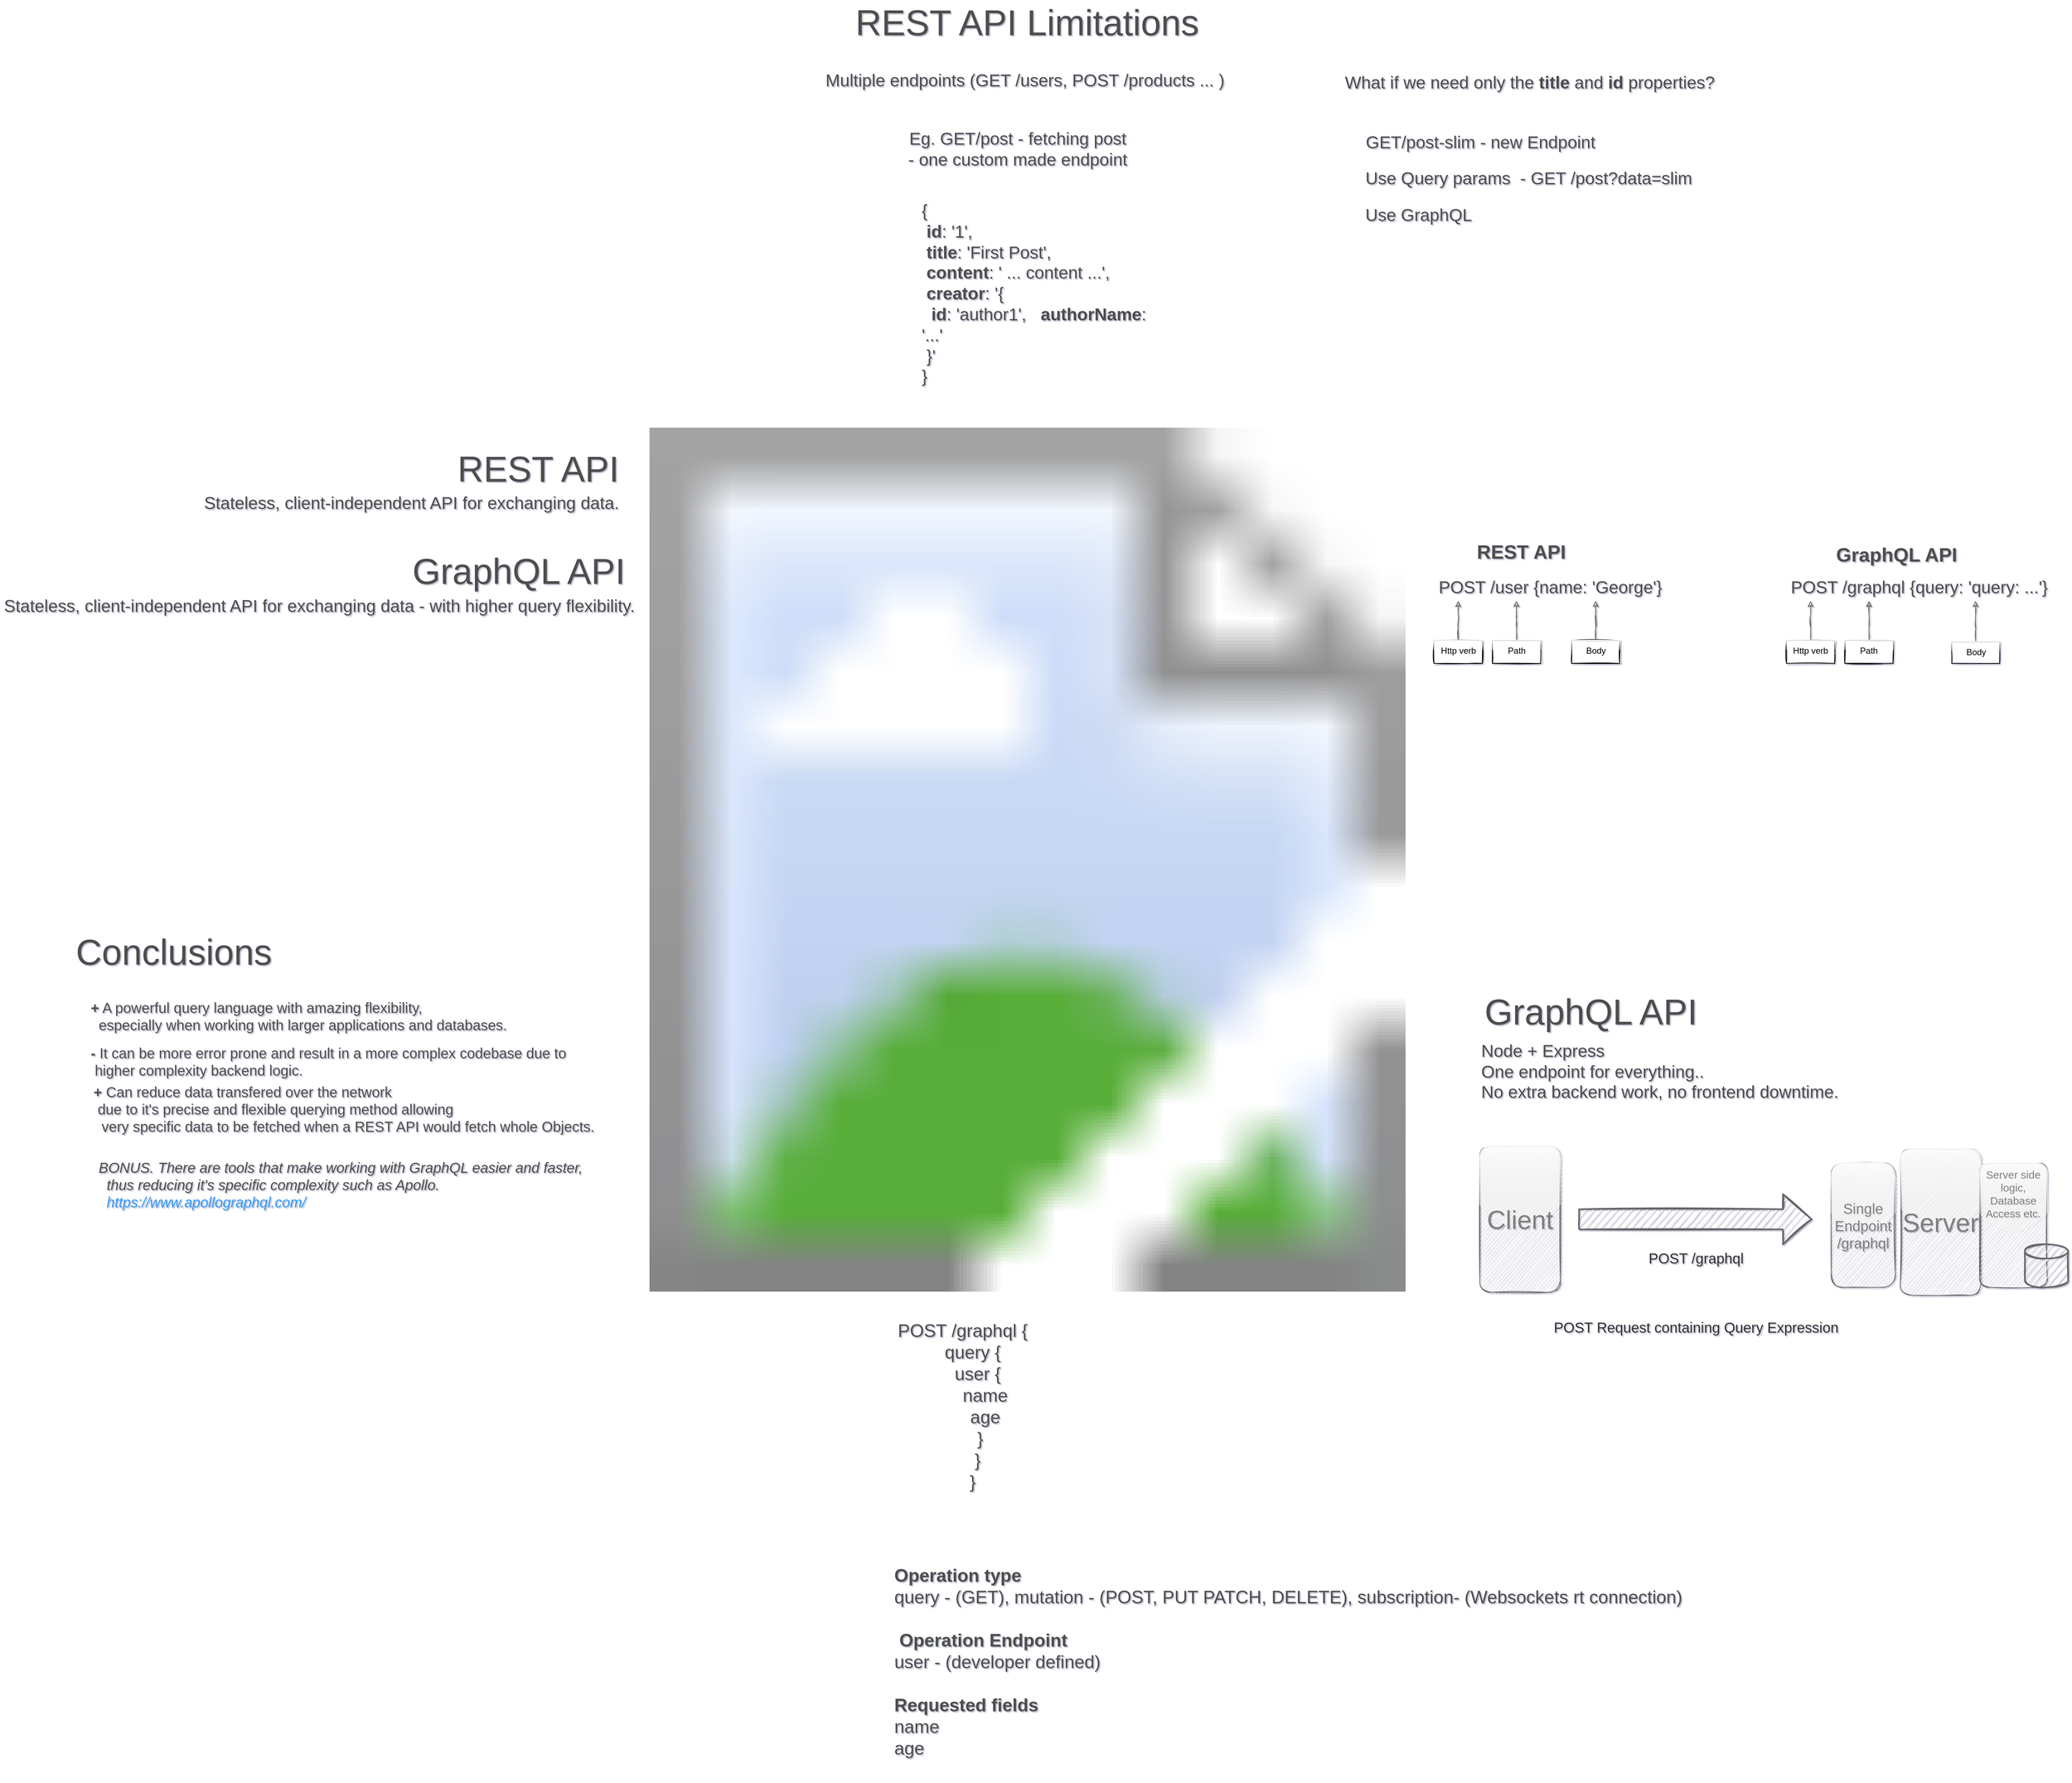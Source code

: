 <mxfile version="14.9.2" type="github">
  <diagram id="JKbqIdM3FO0Cpz3SnD94" name="Page-1">
    <mxGraphModel dx="5940" dy="3373" grid="0" gridSize="10" guides="1" tooltips="1" connect="1" arrows="1" fold="1" page="0" pageScale="1" pageWidth="1654" pageHeight="1169" background="none" backgroundImage="{&quot;src&quot;:&quot;https://upload.wikimedia.org/wikipedia/commons/thumb/1/17/GraphQL_Logo.svg/1200px-GraphQL_Logo.svg.png&quot;,&quot;width&quot;:&quot;1200&quot;,&quot;height&quot;:&quot;1200&quot;}" math="0" shadow="1">
      <root>
        <mxCell id="0" />
        <mxCell id="1" parent="0" />
        <mxCell id="drN-csKsrVhMP1aqmD64-1" value="&lt;font style=&quot;font-size: 50px&quot;&gt;GraphQL API&lt;/font&gt;" style="text;html=1;resizable=0;autosize=1;align=center;verticalAlign=middle;points=[];fillColor=none;strokeColor=none;rounded=0;sketch=1;fontColor=#4D4D4D;" vertex="1" parent="1">
          <mxGeometry x="-260" y="183" width="306" height="31" as="geometry" />
        </mxCell>
        <mxCell id="drN-csKsrVhMP1aqmD64-3" value="&lt;font style=&quot;font-size: 24px&quot;&gt;Stateless, client-independent API for exchanging data - with higher query flexibility.&lt;/font&gt;" style="text;html=1;resizable=0;autosize=1;align=center;verticalAlign=middle;points=[];fillColor=none;strokeColor=none;rounded=0;sketch=1;fontColor=#4D4D4D;" vertex="1" parent="1">
          <mxGeometry x="-827" y="237" width="886" height="22" as="geometry" />
        </mxCell>
        <mxCell id="drN-csKsrVhMP1aqmD64-4" value="&lt;font style=&quot;font-size: 50px&quot;&gt;REST API&lt;/font&gt;" style="text;html=1;resizable=0;autosize=1;align=center;verticalAlign=middle;points=[];fillColor=none;strokeColor=none;rounded=0;sketch=1;fontColor=#4D4D4D;" vertex="1" parent="1">
          <mxGeometry x="-197" y="41" width="234" height="31" as="geometry" />
        </mxCell>
        <mxCell id="drN-csKsrVhMP1aqmD64-5" value="&lt;font style=&quot;font-size: 24px&quot;&gt;Stateless, client-independent API for exchanging data.&lt;/font&gt;" style="text;html=1;resizable=0;autosize=1;align=center;verticalAlign=middle;points=[];fillColor=none;strokeColor=none;rounded=0;sketch=1;fontColor=#4D4D4D;" vertex="1" parent="1">
          <mxGeometry x="-549" y="94" width="586" height="22" as="geometry" />
        </mxCell>
        <mxCell id="drN-csKsrVhMP1aqmD64-6" value="&lt;font style=&quot;font-size: 50px&quot;&gt;REST API Limitations&lt;/font&gt;" style="text;html=1;resizable=0;autosize=1;align=center;verticalAlign=middle;points=[];fillColor=none;strokeColor=none;rounded=0;sketch=1;fontColor=#4D4D4D;" vertex="1" parent="1">
          <mxGeometry x="355" y="-579" width="487" height="31" as="geometry" />
        </mxCell>
        <mxCell id="drN-csKsrVhMP1aqmD64-7" value="&lt;font style=&quot;font-size: 24px&quot;&gt;Eg. GET/post - fetching post&lt;br&gt;- one custom made endpoint&lt;br&gt;&lt;/font&gt;" style="text;html=1;resizable=0;autosize=1;align=center;verticalAlign=middle;points=[];fillColor=none;strokeColor=none;rounded=0;sketch=1;fontColor=#4D4D4D;" vertex="1" parent="1">
          <mxGeometry x="429" y="-407" width="314" height="40" as="geometry" />
        </mxCell>
        <mxCell id="drN-csKsrVhMP1aqmD64-8" value="&lt;font style=&quot;font-size: 24px&quot;&gt;{&lt;br&gt;&lt;span style=&quot;white-space: pre&quot;&gt;	&lt;/span&gt;&lt;b&gt;id&lt;/b&gt;: &#39;1&#39;,&lt;br&gt;&lt;span style=&quot;white-space: pre&quot;&gt;	&lt;/span&gt;&lt;b&gt;title&lt;/b&gt;: &#39;First Post&#39;,&lt;br&gt;&lt;span style=&quot;white-space: pre&quot;&gt;	&lt;/span&gt;&lt;b&gt;content&lt;/b&gt;: &#39; ... content ...&#39;,&lt;br&gt;&lt;span style=&quot;white-space: pre&quot;&gt;	&lt;/span&gt;&lt;b&gt;creator&lt;/b&gt;: &#39;{&lt;br&gt;&lt;span style=&quot;white-space: pre&quot;&gt;	&lt;/span&gt;&lt;span style=&quot;white-space: pre&quot;&gt;	&lt;/span&gt;&lt;b&gt;id&lt;/b&gt;: &#39;author1&#39;, &lt;span style=&quot;white-space: pre&quot;&gt;	&lt;/span&gt;&lt;span style=&quot;white-space: pre&quot;&gt;	&lt;/span&gt;&lt;b&gt;authorName&lt;/b&gt;: &#39;...&#39;&lt;br&gt;&lt;span style=&quot;white-space: pre&quot;&gt;	&lt;/span&gt;}&#39;&lt;br&gt;}&lt;/font&gt;" style="text;html=1;strokeColor=none;fillColor=none;align=left;verticalAlign=middle;whiteSpace=wrap;rounded=0;sketch=1;fontColor=#4D4D4D;" vertex="1" parent="1">
          <mxGeometry x="451" y="-196" width="335.5" height="20" as="geometry" />
        </mxCell>
        <mxCell id="drN-csKsrVhMP1aqmD64-9" value="&lt;font style=&quot;font-size: 24px&quot;&gt;GET/post-slim - new Endpoint&amp;nbsp;&lt;/font&gt;" style="text;html=1;resizable=0;autosize=1;align=center;verticalAlign=middle;points=[];fillColor=none;strokeColor=none;rounded=0;sketch=1;fontColor=#4D4D4D;" vertex="1" parent="1">
          <mxGeometry x="1064" y="-407" width="335" height="22" as="geometry" />
        </mxCell>
        <mxCell id="drN-csKsrVhMP1aqmD64-10" value="&lt;font style=&quot;font-size: 24px&quot;&gt;What if we need only the&amp;nbsp;&lt;b&gt;title &lt;/b&gt;and &lt;b&gt;id &lt;/b&gt;properties?&lt;/font&gt;" style="text;html=1;resizable=0;autosize=1;align=center;verticalAlign=middle;points=[];fillColor=none;strokeColor=none;rounded=0;sketch=1;fontColor=#4D4D4D;" vertex="1" parent="1">
          <mxGeometry x="1035" y="-490" width="524" height="22" as="geometry" />
        </mxCell>
        <mxCell id="drN-csKsrVhMP1aqmD64-11" value="&lt;font style=&quot;font-size: 24px&quot;&gt;Use Query params&amp;nbsp; - GET /post?data=slim&amp;nbsp;&lt;/font&gt;" style="text;html=1;resizable=0;autosize=1;align=center;verticalAlign=middle;points=[];fillColor=none;strokeColor=none;rounded=0;sketch=1;fontColor=#4D4D4D;" vertex="1" parent="1">
          <mxGeometry x="1064" y="-357" width="470" height="22" as="geometry" />
        </mxCell>
        <mxCell id="drN-csKsrVhMP1aqmD64-12" value="&lt;font style=&quot;font-size: 24px&quot;&gt;Use GraphQL&amp;nbsp;&lt;/font&gt;" style="text;html=1;resizable=0;autosize=1;align=center;verticalAlign=middle;points=[];fillColor=none;strokeColor=none;rounded=0;sketch=1;fontColor=#4D4D4D;" vertex="1" parent="1">
          <mxGeometry x="1064" y="-306" width="164" height="22" as="geometry" />
        </mxCell>
        <mxCell id="drN-csKsrVhMP1aqmD64-14" value="&lt;font style=&quot;font-size: 24px&quot;&gt;&lt;br&gt;Node + Express&lt;br&gt;One endpoint for everything..&lt;br&gt;No extra backend work, no frontend downtime.&lt;/font&gt;" style="text;html=1;resizable=0;autosize=1;align=left;verticalAlign=middle;points=[];fillColor=none;strokeColor=none;rounded=0;sketch=1;fontColor=#4D4D4D;" vertex="1" parent="1">
          <mxGeometry x="1228" y="842" width="506" height="76" as="geometry" />
        </mxCell>
        <mxCell id="drN-csKsrVhMP1aqmD64-15" value="&lt;font style=&quot;font-size: 50px&quot;&gt;GraphQL API&lt;/font&gt;" style="text;html=1;resizable=0;autosize=1;align=center;verticalAlign=middle;points=[];fillColor=none;strokeColor=none;rounded=0;sketch=1;fontColor=#4D4D4D;" vertex="1" parent="1">
          <mxGeometry x="1229" y="795" width="306" height="31" as="geometry" />
        </mxCell>
        <mxCell id="drN-csKsrVhMP1aqmD64-17" value="&lt;font style=&quot;font-size: 36px&quot; color=&quot;#808080&quot;&gt;Client&lt;/font&gt;" style="rounded=1;whiteSpace=wrap;html=1;sketch=1;fontColor=#333333;strokeColor=#666666;fillColor=#f5f5f5;glass=1;" vertex="1" parent="1">
          <mxGeometry x="1228" y="998" width="112" height="203" as="geometry" />
        </mxCell>
        <mxCell id="drN-csKsrVhMP1aqmD64-18" value="&lt;font style=&quot;font-size: 20px&quot; color=&quot;#808080&quot;&gt;Single Endpoint&lt;br&gt;/graphql&lt;br&gt;&lt;/font&gt;" style="rounded=1;whiteSpace=wrap;html=1;sketch=1;fontColor=#333333;strokeColor=#666666;fillColor=#f5f5f5;glass=1;arcSize=23;verticalAlign=middle;" vertex="1" parent="1">
          <mxGeometry x="1716" y="1021" width="89" height="173" as="geometry" />
        </mxCell>
        <mxCell id="drN-csKsrVhMP1aqmD64-19" value="&lt;font style=&quot;font-size: 36px&quot; color=&quot;#808080&quot;&gt;Server&lt;/font&gt;" style="rounded=1;whiteSpace=wrap;html=1;sketch=1;fontColor=#333333;strokeColor=#666666;fillColor=#f5f5f5;glass=1;" vertex="1" parent="1">
          <mxGeometry x="1812" y="1002" width="112" height="203" as="geometry" />
        </mxCell>
        <mxCell id="drN-csKsrVhMP1aqmD64-20" value="&lt;font style=&quot;font-size: 15px&quot; color=&quot;#808080&quot;&gt;Server side logic, Database Access etc.&lt;/font&gt;" style="rounded=1;whiteSpace=wrap;html=1;sketch=1;fontColor=#333333;strokeColor=#666666;fillColor=#f5f5f5;glass=1;verticalAlign=top;" vertex="1" parent="1">
          <mxGeometry x="1922" y="1022" width="94" height="172" as="geometry" />
        </mxCell>
        <mxCell id="drN-csKsrVhMP1aqmD64-22" value="" style="strokeWidth=2;html=1;shape=mxgraph.flowchart.database;whiteSpace=wrap;rounded=1;glass=1;sketch=1;fontColor=#333333;fillColor=#f5f5f5;verticalAlign=middle;strokeColor=#666666;" vertex="1" parent="1">
          <mxGeometry x="1985" y="1134" width="60" height="60" as="geometry" />
        </mxCell>
        <mxCell id="drN-csKsrVhMP1aqmD64-27" value="&lt;font style=&quot;font-size: 20px&quot;&gt;POST /graphql&lt;br&gt;&lt;br&gt;&lt;br&gt;&lt;br&gt;POST Request containing Query Expression&lt;br&gt;&lt;/font&gt;" style="verticalLabelPosition=bottom;verticalAlign=top;html=1;strokeWidth=2;shape=mxgraph.arrows2.arrow;dy=0.6;dx=40;notch=0;rounded=1;glass=1;sketch=1;fillColor=#f5f5f5;strokeColor=#666666;fontColor=#333333;" vertex="1" parent="1">
          <mxGeometry x="1366" y="1064.5" width="323" height="70" as="geometry" />
        </mxCell>
        <mxCell id="drN-csKsrVhMP1aqmD64-30" value="&lt;span style=&quot;font-size: 25px&quot;&gt;POST /graphql {&lt;br&gt;&lt;span style=&quot;white-space: pre&quot;&gt;	&lt;span style=&quot;white-space: pre&quot;&gt;	&lt;/span&gt;&lt;span style=&quot;white-space: pre&quot;&gt;	&lt;/span&gt;&lt;span style=&quot;white-space: pre&quot;&gt;	&lt;/span&gt;&lt;/span&gt;query {&lt;br&gt;&lt;span style=&quot;white-space: pre&quot;&gt;	&lt;/span&gt;&lt;span style=&quot;white-space: pre&quot;&gt;	&lt;/span&gt;&lt;span style=&quot;white-space: pre&quot;&gt;	&lt;span style=&quot;white-space: pre&quot;&gt;	&lt;/span&gt;&lt;span style=&quot;white-space: pre&quot;&gt;	&lt;/span&gt;&lt;span style=&quot;white-space: pre&quot;&gt;	&lt;/span&gt;&lt;/span&gt;user {&lt;br&gt;&lt;span style=&quot;white-space: pre&quot;&gt;	&lt;/span&gt;&lt;span style=&quot;white-space: pre&quot;&gt;	&lt;/span&gt;&lt;span style=&quot;white-space: pre&quot;&gt;	&lt;/span&gt;&lt;span style=&quot;white-space: pre&quot;&gt;	&lt;/span&gt;&lt;span style=&quot;white-space: pre&quot;&gt;	&lt;span style=&quot;white-space: pre&quot;&gt;	&lt;/span&gt;&lt;span style=&quot;white-space: pre&quot;&gt;	&lt;/span&gt;&lt;span style=&quot;white-space: pre&quot;&gt;	&lt;span style=&quot;white-space: pre&quot;&gt;	&lt;/span&gt;&lt;/span&gt;&lt;/span&gt;name&lt;br&gt;&lt;span style=&quot;white-space: pre&quot;&gt;	&lt;/span&gt;&lt;span style=&quot;white-space: pre&quot;&gt;	&lt;/span&gt;&lt;span style=&quot;white-space: pre&quot;&gt;	&lt;/span&gt;&lt;span style=&quot;white-space: pre&quot;&gt;	&lt;/span&gt;&lt;span style=&quot;white-space: pre&quot;&gt;	&lt;span style=&quot;white-space: pre&quot;&gt;	&lt;/span&gt;&lt;span style=&quot;white-space: pre&quot;&gt;	&lt;/span&gt;&lt;span style=&quot;white-space: pre&quot;&gt;	&lt;span style=&quot;white-space: pre&quot;&gt;	&lt;/span&gt;&lt;/span&gt;&lt;/span&gt;age&lt;br&gt;&lt;span style=&quot;white-space: pre&quot;&gt;	&lt;/span&gt;&lt;span style=&quot;white-space: pre&quot;&gt;	&lt;/span&gt;&lt;span style=&quot;white-space: pre&quot;&gt;	&lt;/span&gt;&lt;span style=&quot;white-space: pre&quot;&gt;	&lt;/span&gt;&lt;span style=&quot;white-space: pre&quot;&gt;	&lt;/span&gt;&lt;span style=&quot;white-space: pre&quot;&gt;	&lt;/span&gt;&lt;span style=&quot;white-space: pre&quot;&gt;	&lt;/span&gt;}&lt;br&gt;&lt;span style=&quot;white-space: pre&quot;&gt;	&lt;/span&gt;&lt;span style=&quot;white-space: pre&quot;&gt;	&lt;/span&gt;&lt;span style=&quot;white-space: pre&quot;&gt;	&lt;/span&gt;&lt;span style=&quot;white-space: pre&quot;&gt;	&lt;/span&gt;&lt;span style=&quot;white-space: pre&quot;&gt;	&lt;/span&gt;&lt;span style=&quot;white-space: pre&quot;&gt;	&lt;/span&gt;}&lt;br&gt;&lt;span style=&quot;white-space: pre&quot;&gt;	&lt;/span&gt;&lt;span style=&quot;white-space: pre&quot;&gt;	&lt;/span&gt;&lt;span style=&quot;white-space: pre&quot;&gt;	&lt;/span&gt;&lt;span style=&quot;white-space: pre&quot;&gt;	&lt;/span&gt;}&lt;br&gt;&lt;/span&gt;" style="text;html=1;strokeColor=none;fillColor=none;align=center;verticalAlign=middle;whiteSpace=wrap;rounded=0;glass=1;sketch=1;fontColor=#4D4D4D;" vertex="1" parent="1">
          <mxGeometry x="373" y="1348" width="274" height="20" as="geometry" />
        </mxCell>
        <mxCell id="drN-csKsrVhMP1aqmD64-31" value="&lt;div style=&quot;text-align: justify&quot;&gt;&lt;span style=&quot;font-size: 25px&quot;&gt;&lt;br&gt;&lt;/span&gt;&lt;/div&gt;&lt;span style=&quot;font-size: 25px&quot;&gt;&lt;div style=&quot;text-align: justify&quot;&gt;&lt;span&gt;&lt;br&gt;&lt;/span&gt;&lt;/div&gt;&lt;div style=&quot;text-align: justify&quot;&gt;&lt;span&gt;&lt;br&gt;&lt;/span&gt;&lt;/div&gt;&lt;div style=&quot;text-align: justify&quot;&gt;&lt;span&gt;&lt;b&gt;Operation type&lt;/b&gt;&lt;/span&gt;&lt;/div&gt;&lt;div style=&quot;text-align: justify&quot;&gt;&lt;span&gt;query - (GET), mutation - (POST, PUT PATCH, DELETE), subscription- (Websockets rt connection)&lt;/span&gt;&lt;br&gt;&lt;/div&gt;&lt;div style=&quot;text-align: justify&quot;&gt;&lt;span&gt;&lt;br&gt;&lt;/span&gt;&lt;/div&gt;&lt;div style=&quot;text-align: justify&quot;&gt;&amp;nbsp;&lt;b&gt;Operation Endpoint&lt;/b&gt;&lt;/div&gt;&lt;div style=&quot;text-align: justify&quot;&gt;&lt;span&gt;user - (developer defined)&amp;nbsp;&lt;/span&gt;&lt;br&gt;&lt;/div&gt;&lt;span&gt;&lt;div style=&quot;text-align: justify&quot;&gt;&lt;span&gt;&lt;br&gt;&lt;/span&gt;&lt;/div&gt;&lt;div style=&quot;text-align: justify&quot;&gt;&lt;span&gt;&lt;b&gt;Requested fields&lt;/b&gt;&lt;/span&gt;&lt;/div&gt;&lt;div style=&quot;text-align: justify&quot;&gt;&lt;span&gt;name&amp;nbsp;&lt;/span&gt;&lt;br&gt;&lt;/div&gt;&lt;/span&gt;&lt;span&gt;&lt;div style=&quot;text-align: justify&quot;&gt;&lt;span&gt;age&amp;nbsp;&lt;/span&gt;&lt;/div&gt;	&lt;/span&gt;&lt;/span&gt;&lt;div style=&quot;text-align: justify&quot;&gt;&lt;span style=&quot;font-size: 25px&quot;&gt;&lt;br&gt;&lt;/span&gt;&lt;/div&gt;" style="text;html=1;strokeColor=none;fillColor=none;align=left;verticalAlign=middle;whiteSpace=wrap;rounded=0;glass=1;sketch=1;fontColor=#4D4D4D;" vertex="1" parent="1">
          <mxGeometry x="413" y="1673" width="1152" height="20" as="geometry" />
        </mxCell>
        <mxCell id="drN-csKsrVhMP1aqmD64-32" value="&lt;font style=&quot;font-size: 24px&quot;&gt;Multiple endpoints (GET /users, POST /products ... )&lt;br&gt;&lt;/font&gt;" style="text;html=1;resizable=0;autosize=1;align=center;verticalAlign=middle;points=[];fillColor=none;strokeColor=none;rounded=0;sketch=1;fontColor=#4D4D4D;" vertex="1" parent="1">
          <mxGeometry x="314" y="-493" width="564" height="22" as="geometry" />
        </mxCell>
        <mxCell id="drN-csKsrVhMP1aqmD64-36" value="&lt;font style=&quot;font-size: 27px&quot;&gt;REST API&lt;/font&gt;" style="text;html=1;resizable=0;autosize=1;align=left;verticalAlign=middle;points=[];fillColor=none;strokeColor=none;rounded=0;sketch=1;fontColor=#4D4D4D;fontStyle=1" vertex="1" parent="1">
          <mxGeometry x="1221.5" y="161" width="134" height="23" as="geometry" />
        </mxCell>
        <mxCell id="drN-csKsrVhMP1aqmD64-37" value="&lt;font style=&quot;font-size: 27px&quot;&gt;GraphQL API&lt;/font&gt;" style="text;html=1;resizable=0;autosize=1;align=left;verticalAlign=middle;points=[];fillColor=none;strokeColor=none;rounded=0;sketch=1;fontColor=#4D4D4D;fontStyle=1" vertex="1" parent="1">
          <mxGeometry x="1721" y="165.5" width="178" height="23" as="geometry" />
        </mxCell>
        <mxCell id="drN-csKsrVhMP1aqmD64-38" value="&lt;span style=&quot;font-size: 24px&quot;&gt;POST /user {name: &#39;George&#39;}&lt;/span&gt;" style="text;html=1;resizable=0;autosize=1;align=left;verticalAlign=middle;points=[];fillColor=none;strokeColor=none;rounded=0;sketch=1;fontColor=#4D4D4D;" vertex="1" parent="1">
          <mxGeometry x="1168.5" y="210.5" width="320" height="22" as="geometry" />
        </mxCell>
        <mxCell id="drN-csKsrVhMP1aqmD64-41" style="edgeStyle=orthogonalEdgeStyle;curved=0;rounded=1;sketch=1;orthogonalLoop=1;jettySize=auto;html=1;fontColor=#4D4D4D;fillColor=#f5f5f5;strokeColor=#666666;" edge="1" parent="1" source="drN-csKsrVhMP1aqmD64-40">
          <mxGeometry relative="1" as="geometry">
            <mxPoint x="1198.0" y="240.5" as="targetPoint" />
          </mxGeometry>
        </mxCell>
        <mxCell id="drN-csKsrVhMP1aqmD64-40" value="Http verb" style="rounded=0;whiteSpace=wrap;html=1;glass=1;sketch=1;verticalAlign=top;" vertex="1" parent="1">
          <mxGeometry x="1164.5" y="295.5" width="67" height="32" as="geometry" />
        </mxCell>
        <mxCell id="drN-csKsrVhMP1aqmD64-42" style="edgeStyle=orthogonalEdgeStyle;curved=0;rounded=1;sketch=1;orthogonalLoop=1;jettySize=auto;html=1;fontColor=#4D4D4D;fillColor=#f5f5f5;strokeColor=#666666;" edge="1" parent="1" source="drN-csKsrVhMP1aqmD64-43">
          <mxGeometry relative="1" as="geometry">
            <mxPoint x="1279.0" y="240.5" as="targetPoint" />
          </mxGeometry>
        </mxCell>
        <mxCell id="drN-csKsrVhMP1aqmD64-43" value="Path" style="rounded=0;whiteSpace=wrap;html=1;glass=1;sketch=1;verticalAlign=top;" vertex="1" parent="1">
          <mxGeometry x="1245.5" y="295.5" width="67" height="32" as="geometry" />
        </mxCell>
        <mxCell id="drN-csKsrVhMP1aqmD64-44" style="edgeStyle=orthogonalEdgeStyle;curved=0;rounded=1;sketch=1;orthogonalLoop=1;jettySize=auto;html=1;fontColor=#4D4D4D;fillColor=#f5f5f5;strokeColor=#666666;" edge="1" parent="1" source="drN-csKsrVhMP1aqmD64-45">
          <mxGeometry relative="1" as="geometry">
            <mxPoint x="1389.0" y="240.5" as="targetPoint" />
          </mxGeometry>
        </mxCell>
        <mxCell id="drN-csKsrVhMP1aqmD64-45" value="Body" style="rounded=0;whiteSpace=wrap;html=1;glass=1;sketch=1;verticalAlign=top;" vertex="1" parent="1">
          <mxGeometry x="1355.5" y="295.5" width="67" height="32" as="geometry" />
        </mxCell>
        <mxCell id="drN-csKsrVhMP1aqmD64-46" value="&lt;span style=&quot;font-size: 24px&quot;&gt;POST /graphql {query: &#39;query: ...&#39;}&lt;/span&gt;" style="text;html=1;resizable=0;autosize=1;align=left;verticalAlign=middle;points=[];fillColor=none;strokeColor=none;rounded=0;sketch=1;fontColor=#4D4D4D;" vertex="1" parent="1">
          <mxGeometry x="1658" y="210.5" width="367" height="22" as="geometry" />
        </mxCell>
        <mxCell id="drN-csKsrVhMP1aqmD64-47" style="edgeStyle=orthogonalEdgeStyle;curved=0;rounded=1;sketch=1;orthogonalLoop=1;jettySize=auto;html=1;fontColor=#4D4D4D;fillColor=#f5f5f5;strokeColor=#666666;" edge="1" parent="1" source="drN-csKsrVhMP1aqmD64-48">
          <mxGeometry relative="1" as="geometry">
            <mxPoint x="1687.5" y="240.5" as="targetPoint" />
          </mxGeometry>
        </mxCell>
        <mxCell id="drN-csKsrVhMP1aqmD64-48" value="Http verb" style="rounded=0;whiteSpace=wrap;html=1;glass=1;sketch=1;verticalAlign=top;" vertex="1" parent="1">
          <mxGeometry x="1654" y="295.5" width="67" height="32" as="geometry" />
        </mxCell>
        <mxCell id="drN-csKsrVhMP1aqmD64-49" style="edgeStyle=orthogonalEdgeStyle;curved=0;rounded=1;sketch=1;orthogonalLoop=1;jettySize=auto;html=1;fontColor=#4D4D4D;fillColor=#f5f5f5;strokeColor=#666666;" edge="1" parent="1" source="drN-csKsrVhMP1aqmD64-50">
          <mxGeometry relative="1" as="geometry">
            <mxPoint x="1768.5" y="240.5" as="targetPoint" />
          </mxGeometry>
        </mxCell>
        <mxCell id="drN-csKsrVhMP1aqmD64-50" value="Path" style="rounded=0;whiteSpace=wrap;html=1;glass=1;sketch=1;verticalAlign=top;" vertex="1" parent="1">
          <mxGeometry x="1735" y="295.5" width="67" height="32" as="geometry" />
        </mxCell>
        <mxCell id="drN-csKsrVhMP1aqmD64-51" style="edgeStyle=orthogonalEdgeStyle;curved=0;rounded=1;sketch=1;orthogonalLoop=1;jettySize=auto;html=1;fontColor=#4D4D4D;fillColor=#f5f5f5;strokeColor=#666666;" edge="1" parent="1" source="drN-csKsrVhMP1aqmD64-52">
          <mxGeometry relative="1" as="geometry">
            <mxPoint x="1916.5" y="240.5" as="targetPoint" />
          </mxGeometry>
        </mxCell>
        <mxCell id="drN-csKsrVhMP1aqmD64-52" value="Body" style="rounded=0;whiteSpace=wrap;html=1;glass=1;sketch=1;verticalAlign=top;" vertex="1" parent="1">
          <mxGeometry x="1883.5" y="297.5" width="66.5" height="30" as="geometry" />
        </mxCell>
        <mxCell id="drN-csKsrVhMP1aqmD64-54" value="&lt;span style=&quot;font-size: 20px&quot;&gt;&lt;b&gt;+&lt;/b&gt; A powerful query language with amazing flexibility,&lt;br&gt;&amp;nbsp;&lt;span style=&quot;white-space: pre&quot;&gt;	&lt;/span&gt;especially when working with larger applications and databases.&lt;/span&gt;" style="text;html=1;resizable=0;autosize=1;align=left;verticalAlign=middle;points=[];fillColor=none;strokeColor=none;rounded=0;sketch=1;fontColor=#4D4D4D;" vertex="1" parent="1">
          <mxGeometry x="-703" y="798" width="621" height="38" as="geometry" />
        </mxCell>
        <mxCell id="drN-csKsrVhMP1aqmD64-56" value="&lt;font style=&quot;font-size: 50px&quot;&gt;Conclusions&lt;/font&gt;" style="text;html=1;resizable=0;autosize=1;align=center;verticalAlign=middle;points=[];fillColor=none;strokeColor=none;rounded=0;sketch=1;fontColor=#4D4D4D;" vertex="1" parent="1">
          <mxGeometry x="-727" y="712" width="282" height="31" as="geometry" />
        </mxCell>
        <mxCell id="drN-csKsrVhMP1aqmD64-57" value="&lt;span style=&quot;font-size: 20px&quot;&gt;&lt;b&gt;- &lt;/b&gt;It can be more error prone and result in a more complex codebase due to &lt;br&gt;&lt;span style=&quot;white-space: pre&quot;&gt;	&lt;/span&gt;higher complexity backend logic.&amp;nbsp;&lt;/span&gt;" style="text;html=1;resizable=0;autosize=1;align=left;verticalAlign=middle;points=[];fillColor=none;strokeColor=none;rounded=0;sketch=1;fontColor=#4D4D4D;" vertex="1" parent="1">
          <mxGeometry x="-703" y="861" width="670" height="38" as="geometry" />
        </mxCell>
        <mxCell id="drN-csKsrVhMP1aqmD64-58" value="&lt;span style=&quot;font-size: 20px&quot;&gt;&lt;b&gt;+ &lt;/b&gt;Can reduce data transfered over the network &lt;br&gt;&lt;span style=&quot;white-space: pre&quot;&gt;	&lt;/span&gt;due to it&#39;s precise and flexible querying method allowing&lt;br&gt;&lt;span style=&quot;white-space: pre&quot;&gt;	&lt;/span&gt;&lt;span style=&quot;white-space: pre&quot;&gt;	&lt;/span&gt;very specific data to be fetched when a REST API would fetch whole Objects.&amp;nbsp;&lt;/span&gt;" style="text;html=1;resizable=0;autosize=1;align=left;verticalAlign=middle;points=[];fillColor=none;strokeColor=none;rounded=0;sketch=1;fontColor=#4D4D4D;" vertex="1" parent="1">
          <mxGeometry x="-699" y="918.5" width="789" height="55" as="geometry" />
        </mxCell>
        <mxCell id="drN-csKsrVhMP1aqmD64-59" value="&lt;i&gt;&lt;span style=&quot;font-size: 20px&quot;&gt;BONUS. There are tools that make working with GraphQL easier and faster, &lt;/span&gt;&lt;br&gt;&lt;span style=&quot;font-size: 20px&quot;&gt;	&lt;/span&gt;&lt;span style=&quot;font-size: 20px&quot;&gt;	&lt;/span&gt;&lt;span style=&quot;font-size: 20px&quot;&gt;	&lt;/span&gt;&lt;span style=&quot;font-size: 20px&quot;&gt;&lt;span style=&quot;white-space: pre&quot;&gt;	&lt;/span&gt;&lt;span style=&quot;white-space: pre&quot;&gt;	&lt;/span&gt;thus reducing it&#39;s specific complexity such as Apollo.&lt;/span&gt;&lt;br&gt;&lt;span style=&quot;font-size: 20px&quot;&gt;&lt;span style=&quot;white-space: pre&quot;&gt;	&lt;span style=&quot;white-space: pre&quot;&gt;	&lt;/span&gt;&lt;/span&gt;&lt;font color=&quot;#3399ff&quot;&gt;https://www.apollographql.com/&lt;/font&gt;&lt;/span&gt;&lt;span style=&quot;font-size: 20px&quot;&gt;&amp;nbsp;&amp;nbsp;&lt;/span&gt;&lt;/i&gt;" style="text;html=1;resizable=0;autosize=1;align=left;verticalAlign=middle;points=[];fillColor=none;strokeColor=none;rounded=0;sketch=1;fontColor=#4D4D4D;" vertex="1" parent="1">
          <mxGeometry x="-692" y="1023" width="682" height="55" as="geometry" />
        </mxCell>
      </root>
    </mxGraphModel>
  </diagram>
</mxfile>
